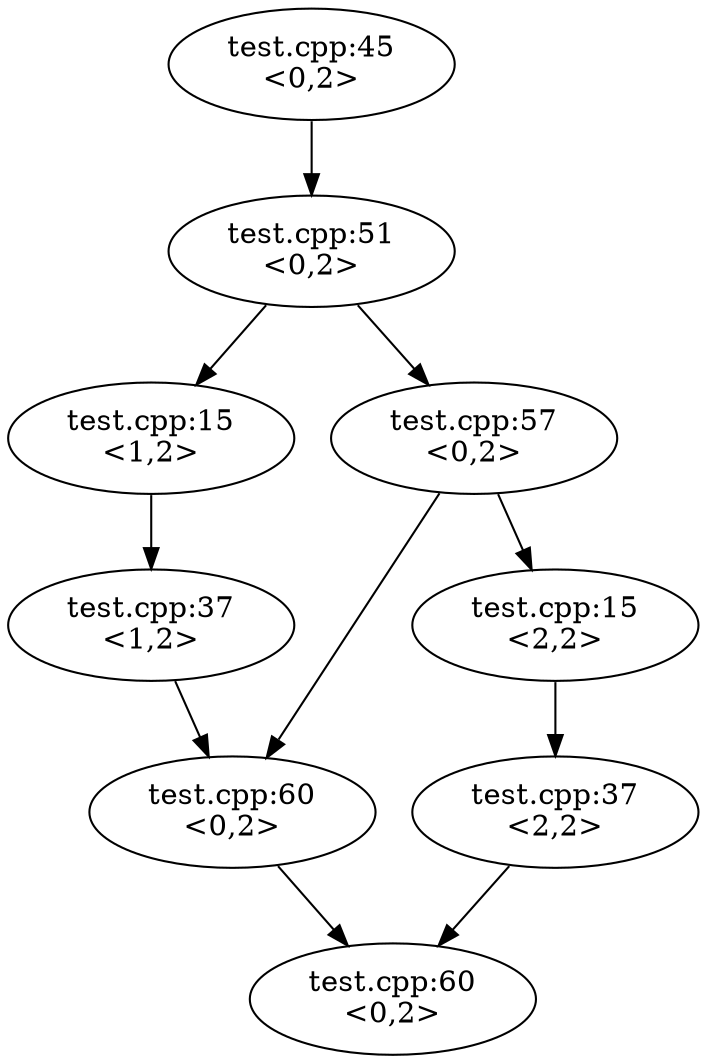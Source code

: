 digraph G {
  n1 -> n2;
  n2 -> n3;
  n2 -> n4;
  n4 -> n5;
  n3 -> n6;
  n4 -> n7;
  n6 -> n7;
  n5 -> n8;
  n7 -> n9;
  n8 -> n9;
  n1 [label="test.cpp:45\n<0,2>"];
  n2 [label="test.cpp:51\n<0,2>"];
  n3 [label="test.cpp:15\n<1,2>"];
  n4 [label="test.cpp:57\n<0,2>"];
  n5 [label="test.cpp:15\n<2,2>"];
  n6 [label="test.cpp:37\n<1,2>"];
  n7 [label="test.cpp:60\n<0,2>"];
  n8 [label="test.cpp:37\n<2,2>"];
  n9 [label="test.cpp:60\n<0,2>"];
}
